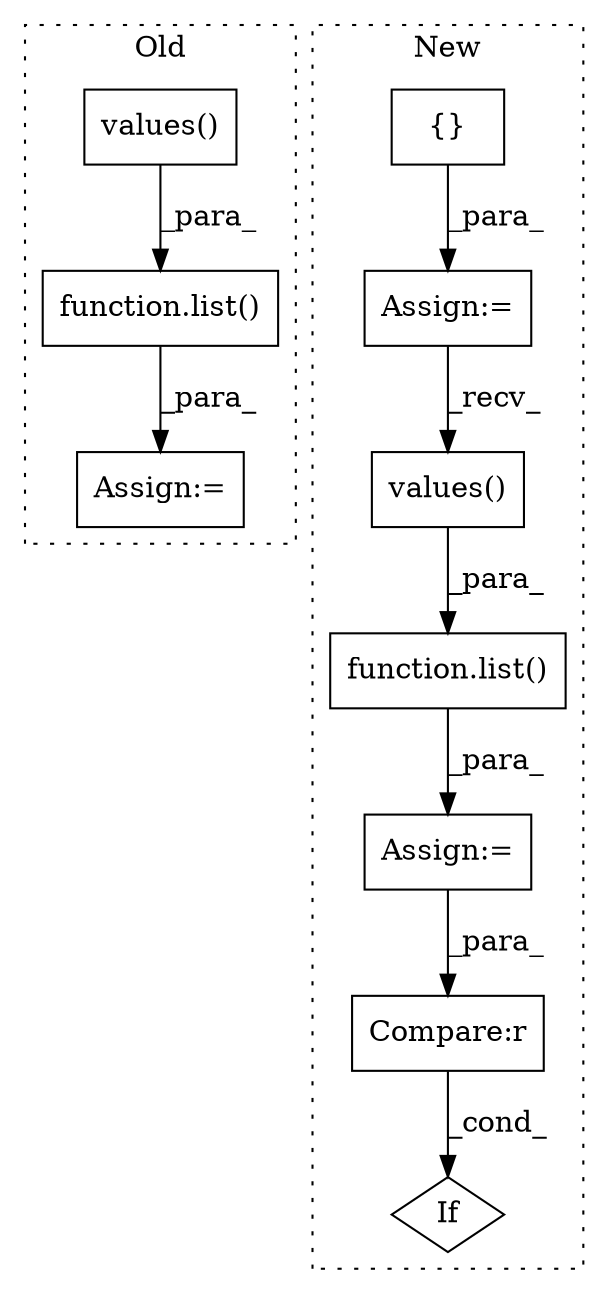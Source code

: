 digraph G {
subgraph cluster0 {
1 [label="values()" a="75" s="31968" l="34" shape="box"];
4 [label="function.list()" a="75" s="31963,32002" l="5,1" shape="box"];
6 [label="Assign:=" a="68" s="31932" l="3" shape="box"];
label = "Old";
style="dotted";
}
subgraph cluster1 {
2 [label="{}" a="95" s="32975,33225" l="10,52" shape="box"];
3 [label="Assign:=" a="68" s="33653" l="3" shape="box"];
5 [label="If" a="96" s="33933" l="13" shape="diamond"];
7 [label="values()" a="75" s="33689" l="27" shape="box"];
8 [label="function.list()" a="75" s="33684,33716" l="5,1" shape="box"];
9 [label="Compare:r" a="40" s="33933" l="13" shape="box"];
10 [label="Assign:=" a="68" s="32972" l="3" shape="box"];
label = "New";
style="dotted";
}
1 -> 4 [label="_para_"];
2 -> 10 [label="_para_"];
3 -> 9 [label="_para_"];
4 -> 6 [label="_para_"];
7 -> 8 [label="_para_"];
8 -> 3 [label="_para_"];
9 -> 5 [label="_cond_"];
10 -> 7 [label="_recv_"];
}